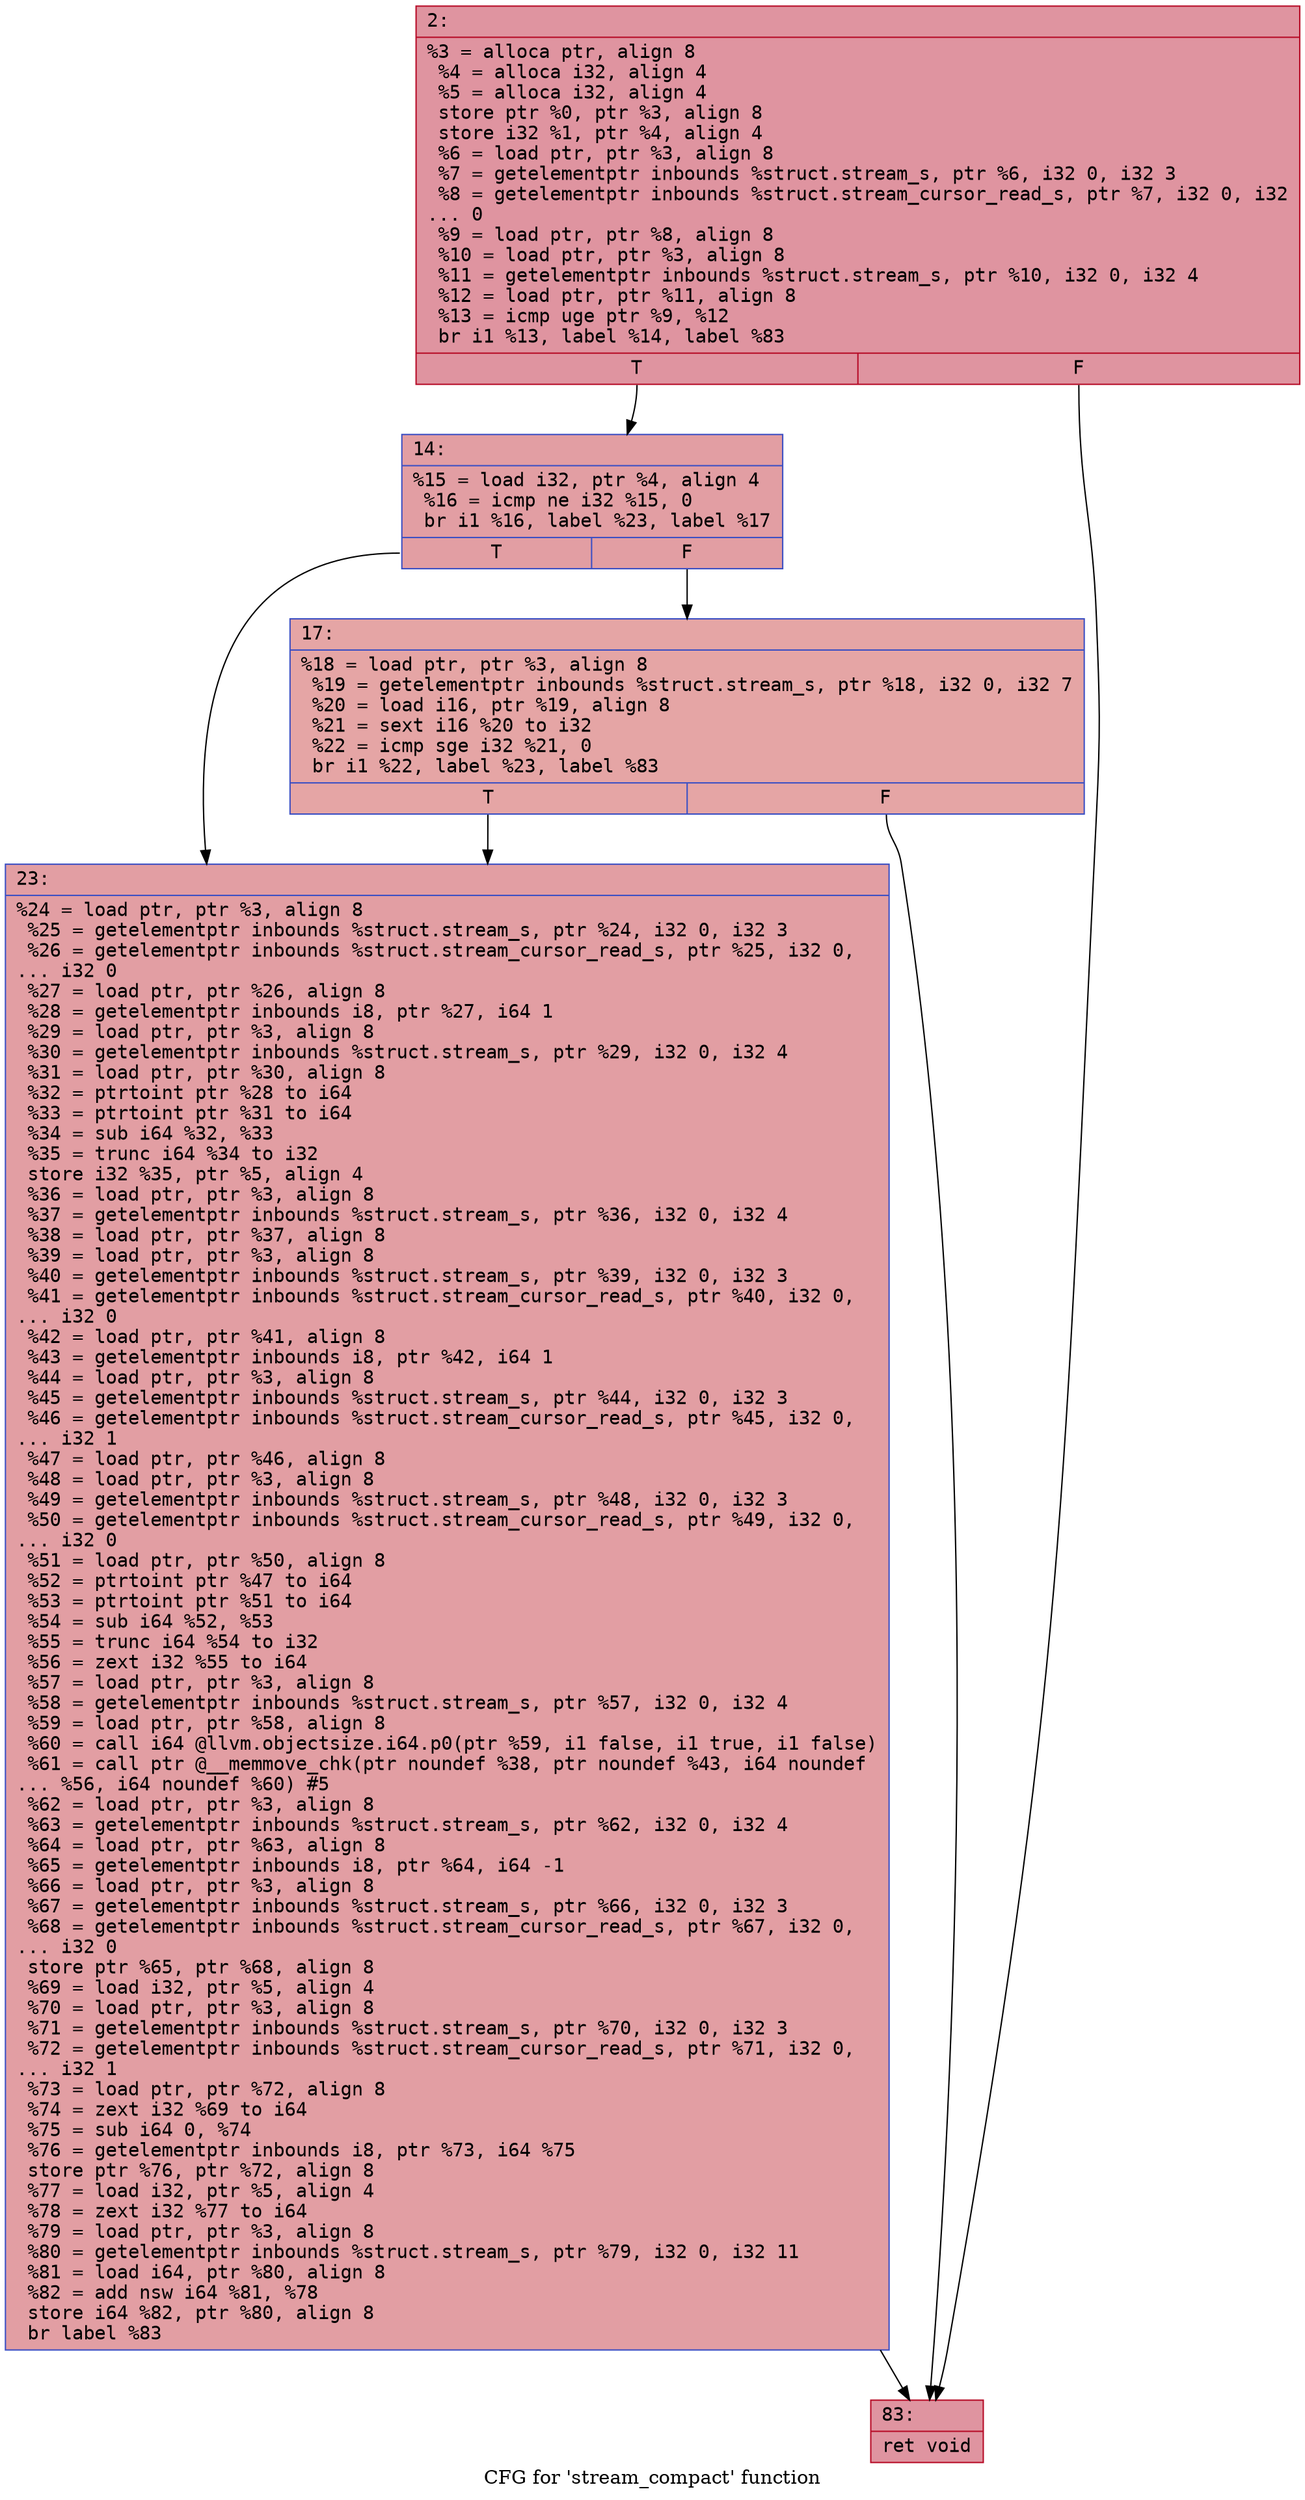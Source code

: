 digraph "CFG for 'stream_compact' function" {
	label="CFG for 'stream_compact' function";

	Node0x600003208780 [shape=record,color="#b70d28ff", style=filled, fillcolor="#b70d2870" fontname="Courier",label="{2:\l|  %3 = alloca ptr, align 8\l  %4 = alloca i32, align 4\l  %5 = alloca i32, align 4\l  store ptr %0, ptr %3, align 8\l  store i32 %1, ptr %4, align 4\l  %6 = load ptr, ptr %3, align 8\l  %7 = getelementptr inbounds %struct.stream_s, ptr %6, i32 0, i32 3\l  %8 = getelementptr inbounds %struct.stream_cursor_read_s, ptr %7, i32 0, i32\l... 0\l  %9 = load ptr, ptr %8, align 8\l  %10 = load ptr, ptr %3, align 8\l  %11 = getelementptr inbounds %struct.stream_s, ptr %10, i32 0, i32 4\l  %12 = load ptr, ptr %11, align 8\l  %13 = icmp uge ptr %9, %12\l  br i1 %13, label %14, label %83\l|{<s0>T|<s1>F}}"];
	Node0x600003208780:s0 -> Node0x600003208820[tooltip="2 -> 14\nProbability 50.00%" ];
	Node0x600003208780:s1 -> Node0x600003208910[tooltip="2 -> 83\nProbability 50.00%" ];
	Node0x600003208820 [shape=record,color="#3d50c3ff", style=filled, fillcolor="#be242e70" fontname="Courier",label="{14:\l|  %15 = load i32, ptr %4, align 4\l  %16 = icmp ne i32 %15, 0\l  br i1 %16, label %23, label %17\l|{<s0>T|<s1>F}}"];
	Node0x600003208820:s0 -> Node0x6000032088c0[tooltip="14 -> 23\nProbability 62.50%" ];
	Node0x600003208820:s1 -> Node0x600003208870[tooltip="14 -> 17\nProbability 37.50%" ];
	Node0x600003208870 [shape=record,color="#3d50c3ff", style=filled, fillcolor="#c5333470" fontname="Courier",label="{17:\l|  %18 = load ptr, ptr %3, align 8\l  %19 = getelementptr inbounds %struct.stream_s, ptr %18, i32 0, i32 7\l  %20 = load i16, ptr %19, align 8\l  %21 = sext i16 %20 to i32\l  %22 = icmp sge i32 %21, 0\l  br i1 %22, label %23, label %83\l|{<s0>T|<s1>F}}"];
	Node0x600003208870:s0 -> Node0x6000032088c0[tooltip="17 -> 23\nProbability 50.00%" ];
	Node0x600003208870:s1 -> Node0x600003208910[tooltip="17 -> 83\nProbability 50.00%" ];
	Node0x6000032088c0 [shape=record,color="#3d50c3ff", style=filled, fillcolor="#be242e70" fontname="Courier",label="{23:\l|  %24 = load ptr, ptr %3, align 8\l  %25 = getelementptr inbounds %struct.stream_s, ptr %24, i32 0, i32 3\l  %26 = getelementptr inbounds %struct.stream_cursor_read_s, ptr %25, i32 0,\l... i32 0\l  %27 = load ptr, ptr %26, align 8\l  %28 = getelementptr inbounds i8, ptr %27, i64 1\l  %29 = load ptr, ptr %3, align 8\l  %30 = getelementptr inbounds %struct.stream_s, ptr %29, i32 0, i32 4\l  %31 = load ptr, ptr %30, align 8\l  %32 = ptrtoint ptr %28 to i64\l  %33 = ptrtoint ptr %31 to i64\l  %34 = sub i64 %32, %33\l  %35 = trunc i64 %34 to i32\l  store i32 %35, ptr %5, align 4\l  %36 = load ptr, ptr %3, align 8\l  %37 = getelementptr inbounds %struct.stream_s, ptr %36, i32 0, i32 4\l  %38 = load ptr, ptr %37, align 8\l  %39 = load ptr, ptr %3, align 8\l  %40 = getelementptr inbounds %struct.stream_s, ptr %39, i32 0, i32 3\l  %41 = getelementptr inbounds %struct.stream_cursor_read_s, ptr %40, i32 0,\l... i32 0\l  %42 = load ptr, ptr %41, align 8\l  %43 = getelementptr inbounds i8, ptr %42, i64 1\l  %44 = load ptr, ptr %3, align 8\l  %45 = getelementptr inbounds %struct.stream_s, ptr %44, i32 0, i32 3\l  %46 = getelementptr inbounds %struct.stream_cursor_read_s, ptr %45, i32 0,\l... i32 1\l  %47 = load ptr, ptr %46, align 8\l  %48 = load ptr, ptr %3, align 8\l  %49 = getelementptr inbounds %struct.stream_s, ptr %48, i32 0, i32 3\l  %50 = getelementptr inbounds %struct.stream_cursor_read_s, ptr %49, i32 0,\l... i32 0\l  %51 = load ptr, ptr %50, align 8\l  %52 = ptrtoint ptr %47 to i64\l  %53 = ptrtoint ptr %51 to i64\l  %54 = sub i64 %52, %53\l  %55 = trunc i64 %54 to i32\l  %56 = zext i32 %55 to i64\l  %57 = load ptr, ptr %3, align 8\l  %58 = getelementptr inbounds %struct.stream_s, ptr %57, i32 0, i32 4\l  %59 = load ptr, ptr %58, align 8\l  %60 = call i64 @llvm.objectsize.i64.p0(ptr %59, i1 false, i1 true, i1 false)\l  %61 = call ptr @__memmove_chk(ptr noundef %38, ptr noundef %43, i64 noundef\l... %56, i64 noundef %60) #5\l  %62 = load ptr, ptr %3, align 8\l  %63 = getelementptr inbounds %struct.stream_s, ptr %62, i32 0, i32 4\l  %64 = load ptr, ptr %63, align 8\l  %65 = getelementptr inbounds i8, ptr %64, i64 -1\l  %66 = load ptr, ptr %3, align 8\l  %67 = getelementptr inbounds %struct.stream_s, ptr %66, i32 0, i32 3\l  %68 = getelementptr inbounds %struct.stream_cursor_read_s, ptr %67, i32 0,\l... i32 0\l  store ptr %65, ptr %68, align 8\l  %69 = load i32, ptr %5, align 4\l  %70 = load ptr, ptr %3, align 8\l  %71 = getelementptr inbounds %struct.stream_s, ptr %70, i32 0, i32 3\l  %72 = getelementptr inbounds %struct.stream_cursor_read_s, ptr %71, i32 0,\l... i32 1\l  %73 = load ptr, ptr %72, align 8\l  %74 = zext i32 %69 to i64\l  %75 = sub i64 0, %74\l  %76 = getelementptr inbounds i8, ptr %73, i64 %75\l  store ptr %76, ptr %72, align 8\l  %77 = load i32, ptr %5, align 4\l  %78 = zext i32 %77 to i64\l  %79 = load ptr, ptr %3, align 8\l  %80 = getelementptr inbounds %struct.stream_s, ptr %79, i32 0, i32 11\l  %81 = load i64, ptr %80, align 8\l  %82 = add nsw i64 %81, %78\l  store i64 %82, ptr %80, align 8\l  br label %83\l}"];
	Node0x6000032088c0 -> Node0x600003208910[tooltip="23 -> 83\nProbability 100.00%" ];
	Node0x600003208910 [shape=record,color="#b70d28ff", style=filled, fillcolor="#b70d2870" fontname="Courier",label="{83:\l|  ret void\l}"];
}
